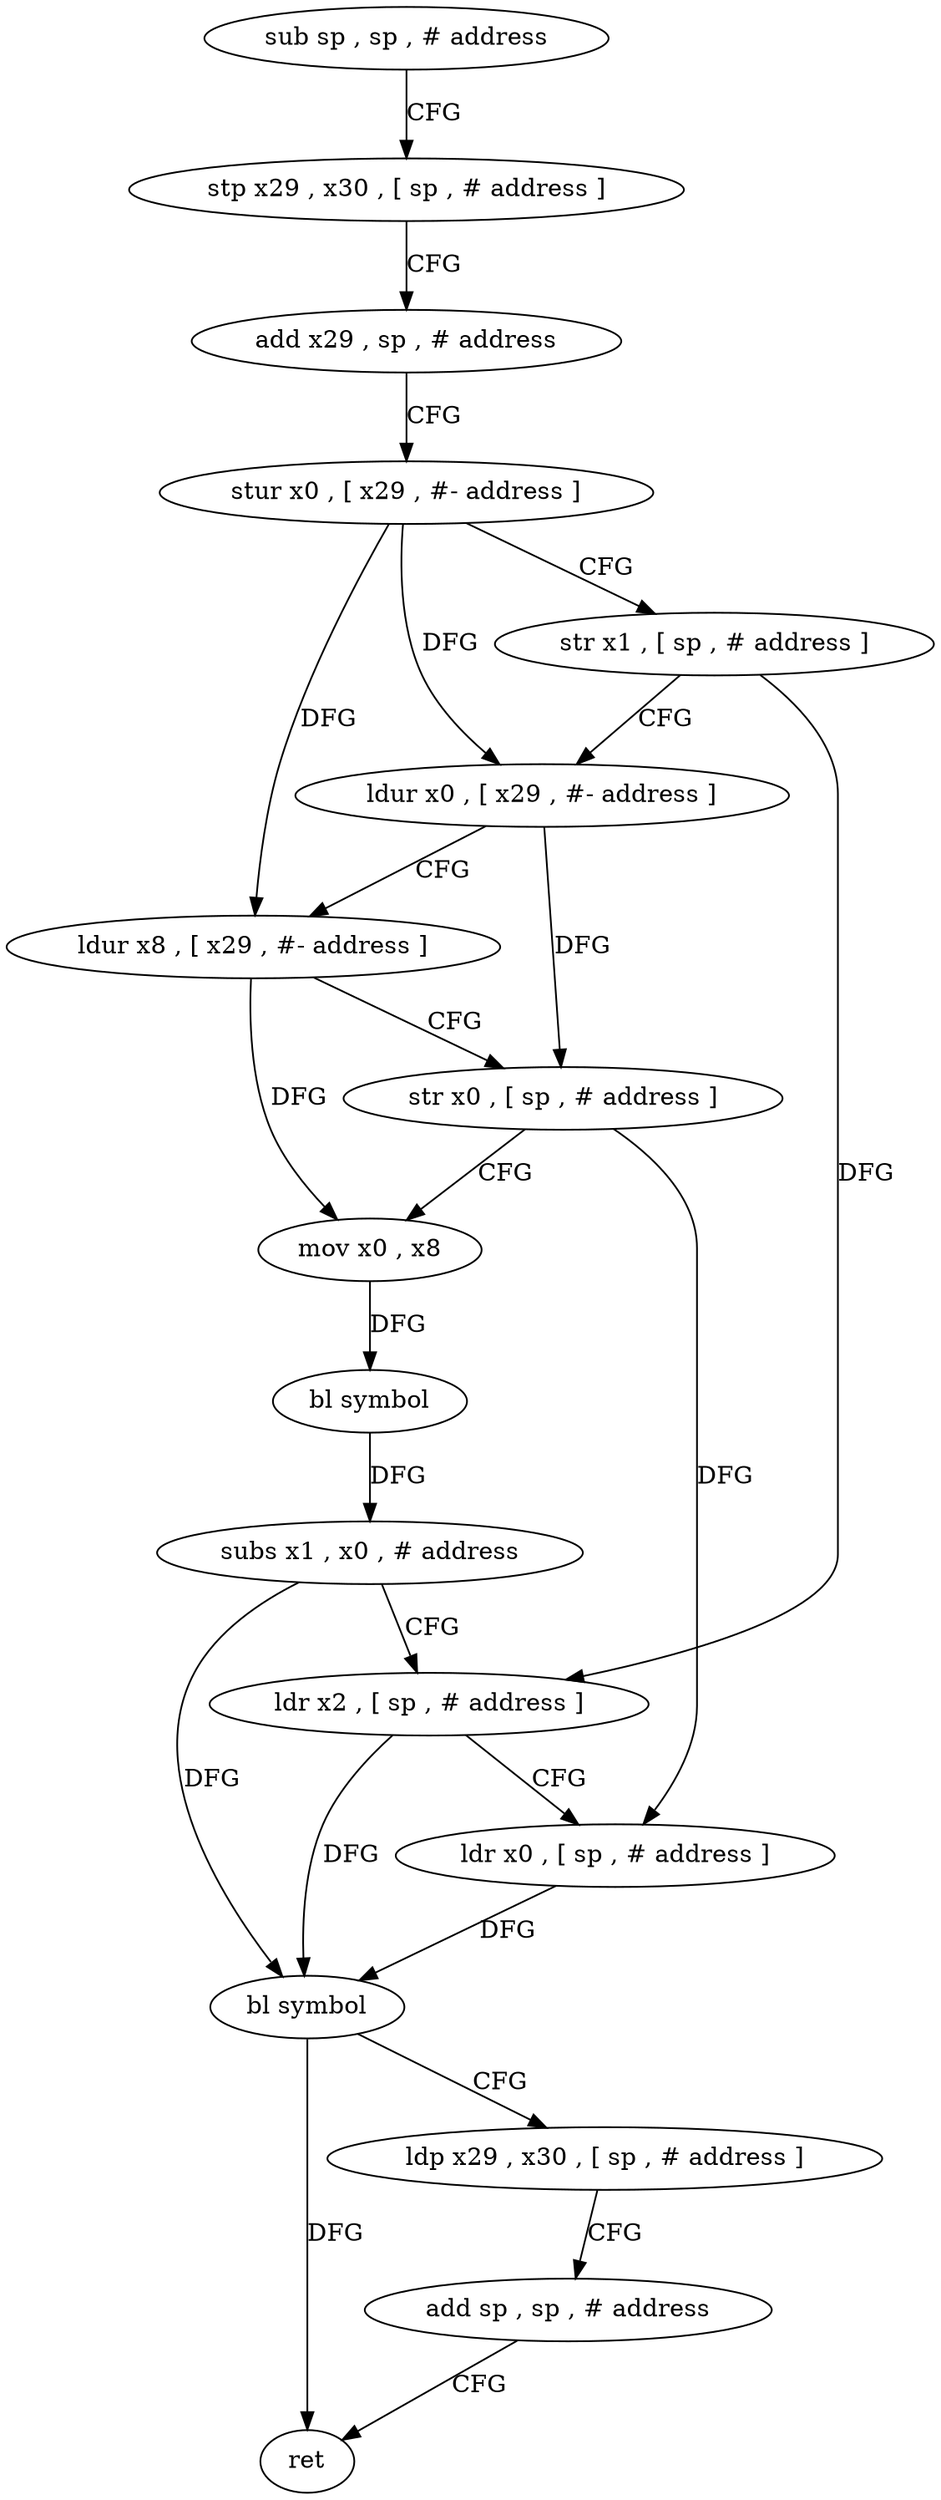 digraph "func" {
"249520" [label = "sub sp , sp , # address" ]
"249524" [label = "stp x29 , x30 , [ sp , # address ]" ]
"249528" [label = "add x29 , sp , # address" ]
"249532" [label = "stur x0 , [ x29 , #- address ]" ]
"249536" [label = "str x1 , [ sp , # address ]" ]
"249540" [label = "ldur x0 , [ x29 , #- address ]" ]
"249544" [label = "ldur x8 , [ x29 , #- address ]" ]
"249548" [label = "str x0 , [ sp , # address ]" ]
"249552" [label = "mov x0 , x8" ]
"249556" [label = "bl symbol" ]
"249560" [label = "subs x1 , x0 , # address" ]
"249564" [label = "ldr x2 , [ sp , # address ]" ]
"249568" [label = "ldr x0 , [ sp , # address ]" ]
"249572" [label = "bl symbol" ]
"249576" [label = "ldp x29 , x30 , [ sp , # address ]" ]
"249580" [label = "add sp , sp , # address" ]
"249584" [label = "ret" ]
"249520" -> "249524" [ label = "CFG" ]
"249524" -> "249528" [ label = "CFG" ]
"249528" -> "249532" [ label = "CFG" ]
"249532" -> "249536" [ label = "CFG" ]
"249532" -> "249540" [ label = "DFG" ]
"249532" -> "249544" [ label = "DFG" ]
"249536" -> "249540" [ label = "CFG" ]
"249536" -> "249564" [ label = "DFG" ]
"249540" -> "249544" [ label = "CFG" ]
"249540" -> "249548" [ label = "DFG" ]
"249544" -> "249548" [ label = "CFG" ]
"249544" -> "249552" [ label = "DFG" ]
"249548" -> "249552" [ label = "CFG" ]
"249548" -> "249568" [ label = "DFG" ]
"249552" -> "249556" [ label = "DFG" ]
"249556" -> "249560" [ label = "DFG" ]
"249560" -> "249564" [ label = "CFG" ]
"249560" -> "249572" [ label = "DFG" ]
"249564" -> "249568" [ label = "CFG" ]
"249564" -> "249572" [ label = "DFG" ]
"249568" -> "249572" [ label = "DFG" ]
"249572" -> "249576" [ label = "CFG" ]
"249572" -> "249584" [ label = "DFG" ]
"249576" -> "249580" [ label = "CFG" ]
"249580" -> "249584" [ label = "CFG" ]
}
